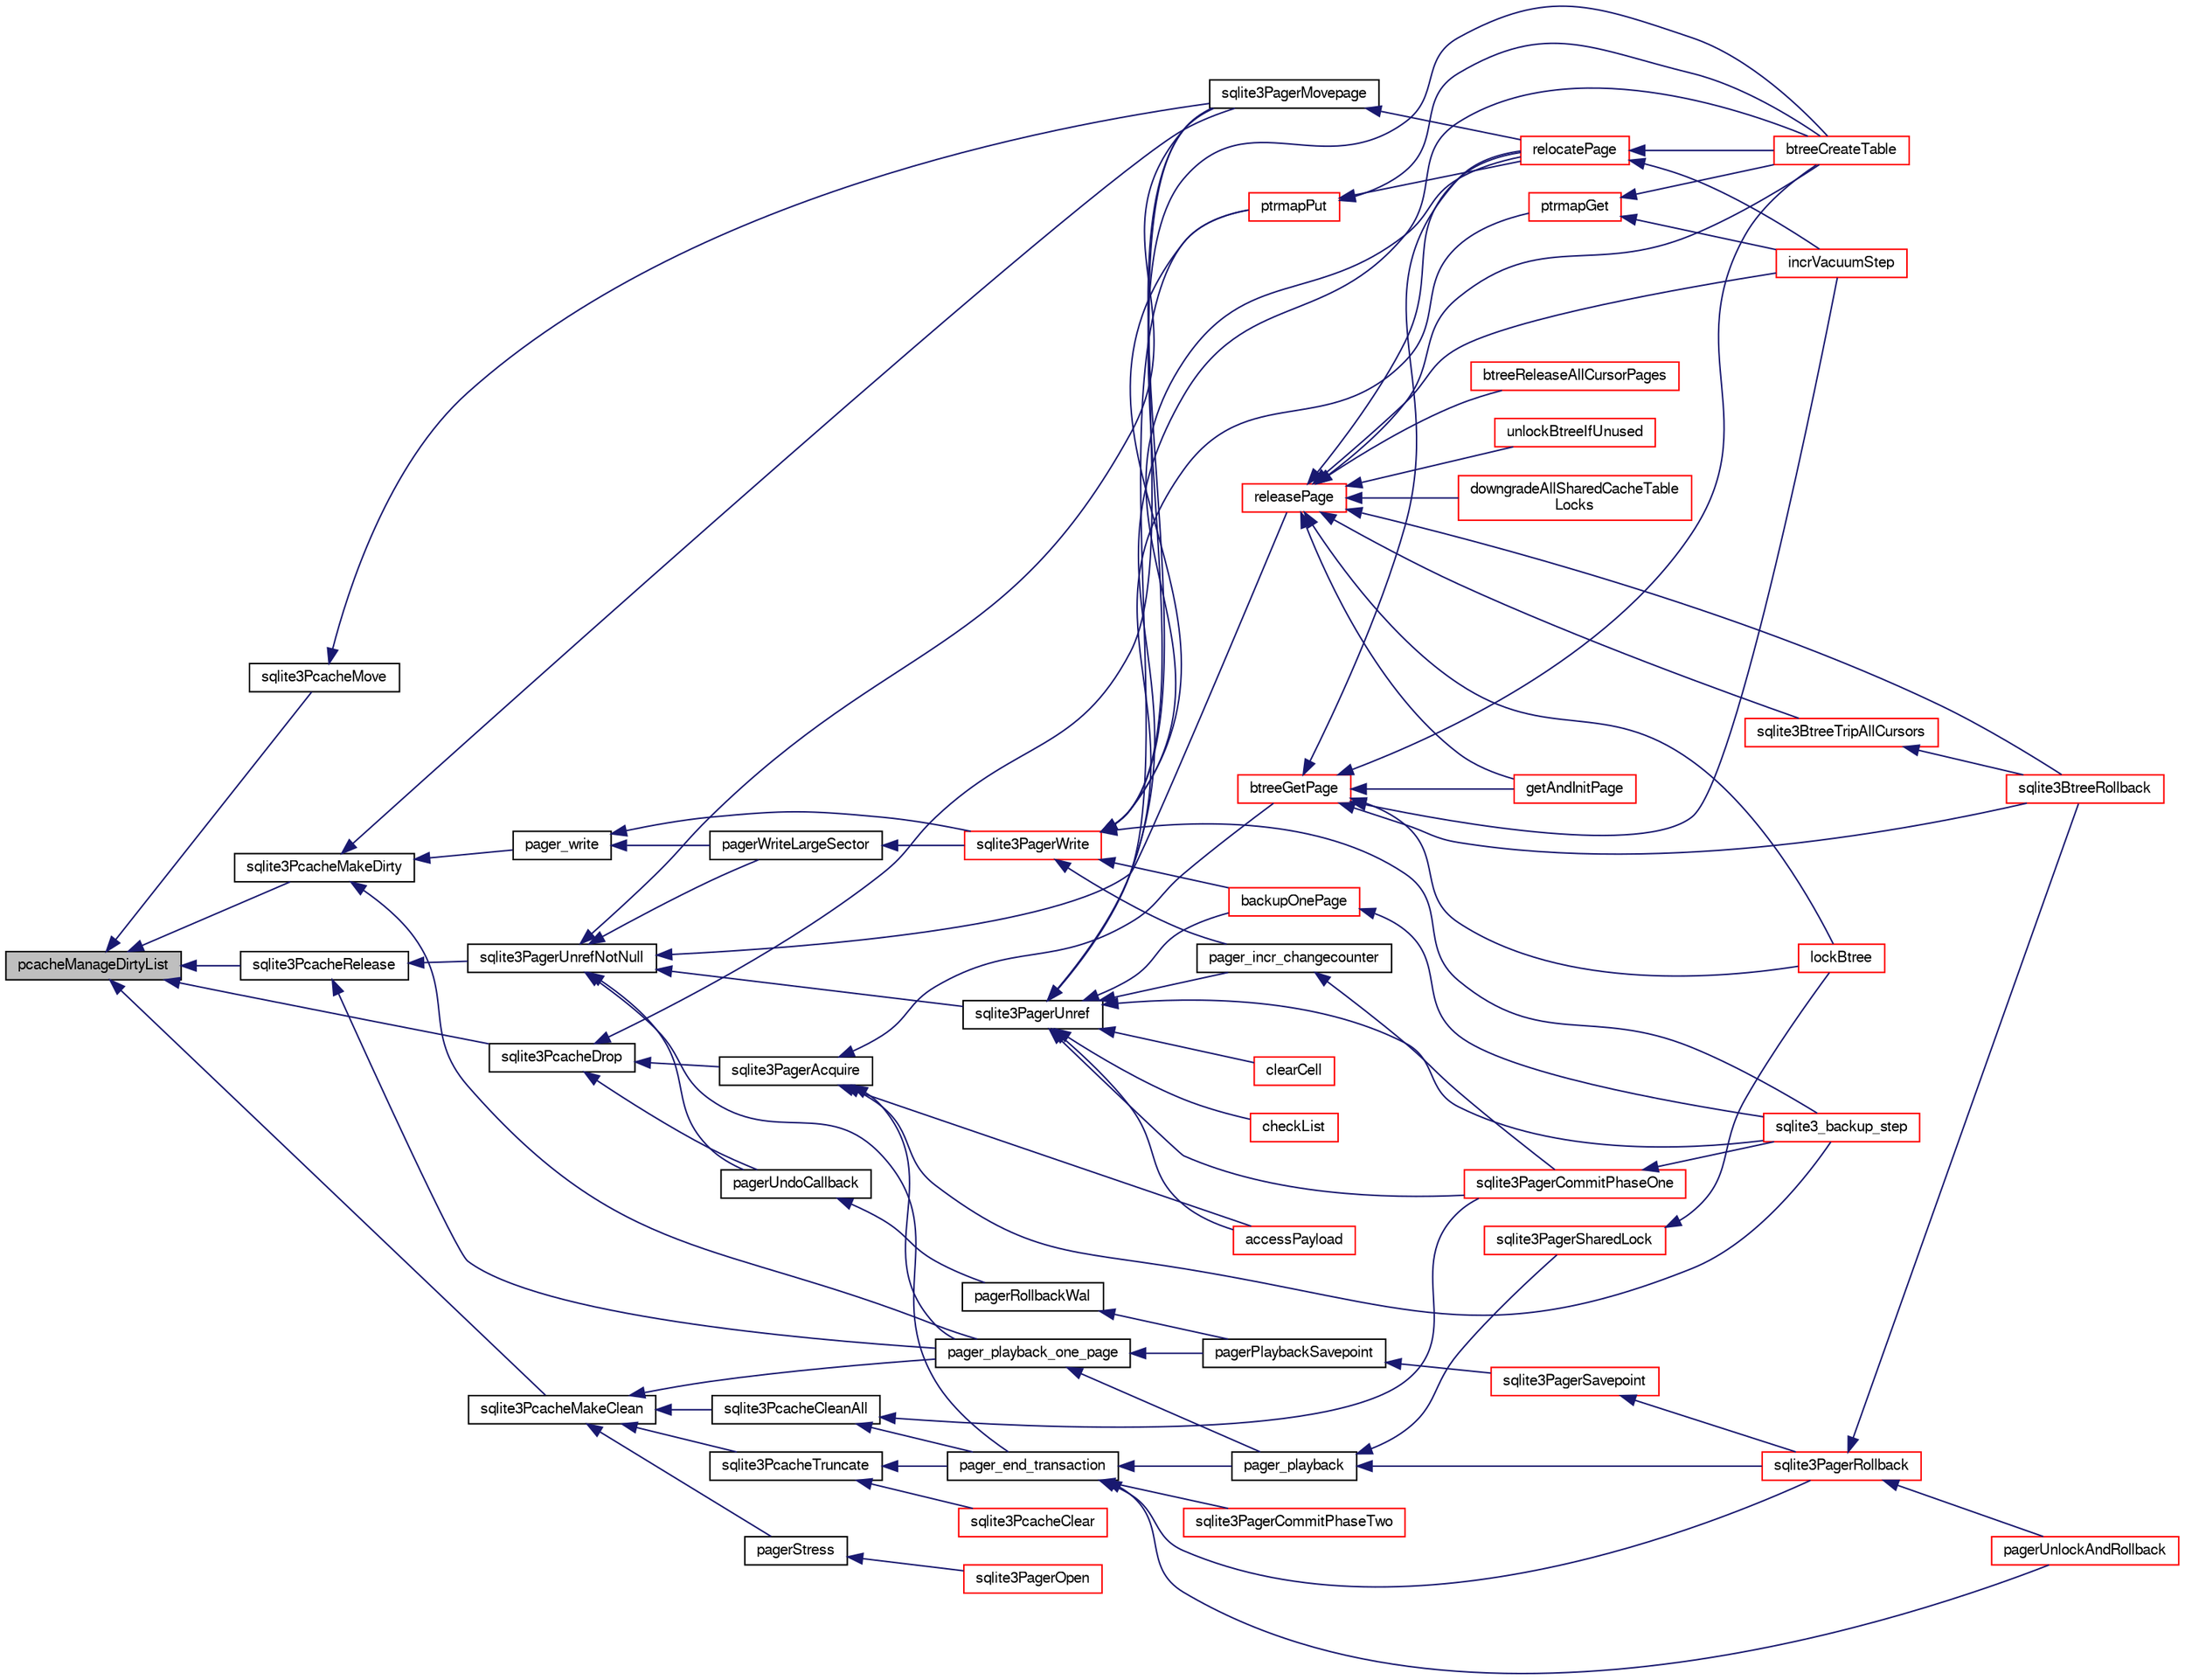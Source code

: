 digraph "pcacheManageDirtyList"
{
  edge [fontname="FreeSans",fontsize="10",labelfontname="FreeSans",labelfontsize="10"];
  node [fontname="FreeSans",fontsize="10",shape=record];
  rankdir="LR";
  Node237843 [label="pcacheManageDirtyList",height=0.2,width=0.4,color="black", fillcolor="grey75", style="filled", fontcolor="black"];
  Node237843 -> Node237844 [dir="back",color="midnightblue",fontsize="10",style="solid",fontname="FreeSans"];
  Node237844 [label="sqlite3PcacheRelease",height=0.2,width=0.4,color="black", fillcolor="white", style="filled",URL="$sqlite3_8c.html#ad07fc7a8130ad1e77861f345084b1b83"];
  Node237844 -> Node237845 [dir="back",color="midnightblue",fontsize="10",style="solid",fontname="FreeSans"];
  Node237845 [label="pager_playback_one_page",height=0.2,width=0.4,color="black", fillcolor="white", style="filled",URL="$sqlite3_8c.html#adfca1dee9939482792fe2b4ed982d00e"];
  Node237845 -> Node237846 [dir="back",color="midnightblue",fontsize="10",style="solid",fontname="FreeSans"];
  Node237846 [label="pager_playback",height=0.2,width=0.4,color="black", fillcolor="white", style="filled",URL="$sqlite3_8c.html#a9d9a750a9fc76eb4b668c8a16b164a65"];
  Node237846 -> Node237847 [dir="back",color="midnightblue",fontsize="10",style="solid",fontname="FreeSans"];
  Node237847 [label="sqlite3PagerSharedLock",height=0.2,width=0.4,color="red", fillcolor="white", style="filled",URL="$sqlite3_8c.html#a58c197b629fb6eaacf96c7add57c70df"];
  Node237847 -> Node238110 [dir="back",color="midnightblue",fontsize="10",style="solid",fontname="FreeSans"];
  Node238110 [label="lockBtree",height=0.2,width=0.4,color="red", fillcolor="white", style="filled",URL="$sqlite3_8c.html#a5b808194d3178be15705a420265cee9d"];
  Node237846 -> Node238113 [dir="back",color="midnightblue",fontsize="10",style="solid",fontname="FreeSans"];
  Node238113 [label="sqlite3PagerRollback",height=0.2,width=0.4,color="red", fillcolor="white", style="filled",URL="$sqlite3_8c.html#afdd2ecbb97b7a716892ff6bd10c7dfd0"];
  Node238113 -> Node238114 [dir="back",color="midnightblue",fontsize="10",style="solid",fontname="FreeSans"];
  Node238114 [label="pagerUnlockAndRollback",height=0.2,width=0.4,color="red", fillcolor="white", style="filled",URL="$sqlite3_8c.html#a02d96b7bf62c3b13ba905d168914518c"];
  Node238113 -> Node238168 [dir="back",color="midnightblue",fontsize="10",style="solid",fontname="FreeSans"];
  Node238168 [label="sqlite3BtreeRollback",height=0.2,width=0.4,color="red", fillcolor="white", style="filled",URL="$sqlite3_8c.html#a317473acdafdd688385c8954f09de186"];
  Node237845 -> Node238195 [dir="back",color="midnightblue",fontsize="10",style="solid",fontname="FreeSans"];
  Node238195 [label="pagerPlaybackSavepoint",height=0.2,width=0.4,color="black", fillcolor="white", style="filled",URL="$sqlite3_8c.html#aedf76c3b6661c4244cc3e2c5464fd12e"];
  Node238195 -> Node238196 [dir="back",color="midnightblue",fontsize="10",style="solid",fontname="FreeSans"];
  Node238196 [label="sqlite3PagerSavepoint",height=0.2,width=0.4,color="red", fillcolor="white", style="filled",URL="$sqlite3_8c.html#a8b5f1920b6a8b564a47e243868f2c8d4"];
  Node238196 -> Node238113 [dir="back",color="midnightblue",fontsize="10",style="solid",fontname="FreeSans"];
  Node237844 -> Node238189 [dir="back",color="midnightblue",fontsize="10",style="solid",fontname="FreeSans"];
  Node238189 [label="sqlite3PagerUnrefNotNull",height=0.2,width=0.4,color="black", fillcolor="white", style="filled",URL="$sqlite3_8c.html#a4b314f96f09f5c68c94672e420e31ab9"];
  Node238189 -> Node238190 [dir="back",color="midnightblue",fontsize="10",style="solid",fontname="FreeSans"];
  Node238190 [label="pager_end_transaction",height=0.2,width=0.4,color="black", fillcolor="white", style="filled",URL="$sqlite3_8c.html#a0814e2cfab386b1e3ba74528870339fe"];
  Node238190 -> Node238114 [dir="back",color="midnightblue",fontsize="10",style="solid",fontname="FreeSans"];
  Node238190 -> Node237846 [dir="back",color="midnightblue",fontsize="10",style="solid",fontname="FreeSans"];
  Node238190 -> Node238191 [dir="back",color="midnightblue",fontsize="10",style="solid",fontname="FreeSans"];
  Node238191 [label="sqlite3PagerCommitPhaseTwo",height=0.2,width=0.4,color="red", fillcolor="white", style="filled",URL="$sqlite3_8c.html#a18af1df44bbc3ae598f0559f6fc5861e"];
  Node238190 -> Node238113 [dir="back",color="midnightblue",fontsize="10",style="solid",fontname="FreeSans"];
  Node238189 -> Node238193 [dir="back",color="midnightblue",fontsize="10",style="solid",fontname="FreeSans"];
  Node238193 [label="pagerUndoCallback",height=0.2,width=0.4,color="black", fillcolor="white", style="filled",URL="$sqlite3_8c.html#aca578b7eaed97dbbc2219eb67e1de24f"];
  Node238193 -> Node238194 [dir="back",color="midnightblue",fontsize="10",style="solid",fontname="FreeSans"];
  Node238194 [label="pagerRollbackWal",height=0.2,width=0.4,color="black", fillcolor="white", style="filled",URL="$sqlite3_8c.html#a80911cae8e3a137646b54d4e3e52147b"];
  Node238194 -> Node238195 [dir="back",color="midnightblue",fontsize="10",style="solid",fontname="FreeSans"];
  Node238189 -> Node238199 [dir="back",color="midnightblue",fontsize="10",style="solid",fontname="FreeSans"];
  Node238199 [label="sqlite3PagerUnref",height=0.2,width=0.4,color="black", fillcolor="white", style="filled",URL="$sqlite3_8c.html#aa9d040b7f24a8a5d99bf96863b52cd15"];
  Node238199 -> Node238200 [dir="back",color="midnightblue",fontsize="10",style="solid",fontname="FreeSans"];
  Node238200 [label="pager_incr_changecounter",height=0.2,width=0.4,color="black", fillcolor="white", style="filled",URL="$sqlite3_8c.html#add9f57a131d488bb6fc49dedc5a4df81"];
  Node238200 -> Node238201 [dir="back",color="midnightblue",fontsize="10",style="solid",fontname="FreeSans"];
  Node238201 [label="sqlite3PagerCommitPhaseOne",height=0.2,width=0.4,color="red", fillcolor="white", style="filled",URL="$sqlite3_8c.html#a2baf986bff9120486e9acc5951494ea7"];
  Node238201 -> Node238062 [dir="back",color="midnightblue",fontsize="10",style="solid",fontname="FreeSans"];
  Node238062 [label="sqlite3_backup_step",height=0.2,width=0.4,color="red", fillcolor="white", style="filled",URL="$sqlite3_8h.html#a1699b75e98d082eebc465a9e64c35269"];
  Node238199 -> Node238201 [dir="back",color="midnightblue",fontsize="10",style="solid",fontname="FreeSans"];
  Node238199 -> Node238202 [dir="back",color="midnightblue",fontsize="10",style="solid",fontname="FreeSans"];
  Node238202 [label="ptrmapPut",height=0.2,width=0.4,color="red", fillcolor="white", style="filled",URL="$sqlite3_8c.html#ac16fbe55892f29324ac5d09957374ed0"];
  Node238202 -> Node238159 [dir="back",color="midnightblue",fontsize="10",style="solid",fontname="FreeSans"];
  Node238159 [label="relocatePage",height=0.2,width=0.4,color="red", fillcolor="white", style="filled",URL="$sqlite3_8c.html#af8fb5934ff87b02845c89350c57fd2bc"];
  Node238159 -> Node238160 [dir="back",color="midnightblue",fontsize="10",style="solid",fontname="FreeSans"];
  Node238160 [label="incrVacuumStep",height=0.2,width=0.4,color="red", fillcolor="white", style="filled",URL="$sqlite3_8c.html#a68a85130a567f1700dc0907ec9227892"];
  Node238159 -> Node238166 [dir="back",color="midnightblue",fontsize="10",style="solid",fontname="FreeSans"];
  Node238166 [label="btreeCreateTable",height=0.2,width=0.4,color="red", fillcolor="white", style="filled",URL="$sqlite3_8c.html#a48e09eaac366a6b585edd02553872954"];
  Node238202 -> Node238166 [dir="back",color="midnightblue",fontsize="10",style="solid",fontname="FreeSans"];
  Node238199 -> Node238207 [dir="back",color="midnightblue",fontsize="10",style="solid",fontname="FreeSans"];
  Node238207 [label="ptrmapGet",height=0.2,width=0.4,color="red", fillcolor="white", style="filled",URL="$sqlite3_8c.html#ae91bfd9c1bec807a52a384d2ed01934b"];
  Node238207 -> Node238160 [dir="back",color="midnightblue",fontsize="10",style="solid",fontname="FreeSans"];
  Node238207 -> Node238166 [dir="back",color="midnightblue",fontsize="10",style="solid",fontname="FreeSans"];
  Node238199 -> Node238170 [dir="back",color="midnightblue",fontsize="10",style="solid",fontname="FreeSans"];
  Node238170 [label="accessPayload",height=0.2,width=0.4,color="red", fillcolor="white", style="filled",URL="$sqlite3_8c.html#acf70e6d3cb6afd54d677b3dffb6959d2"];
  Node238199 -> Node238180 [dir="back",color="midnightblue",fontsize="10",style="solid",fontname="FreeSans"];
  Node238180 [label="clearCell",height=0.2,width=0.4,color="red", fillcolor="white", style="filled",URL="$sqlite3_8c.html#acde9692b1b53b7e35fa3ee62c01a0341"];
  Node238199 -> Node238166 [dir="back",color="midnightblue",fontsize="10",style="solid",fontname="FreeSans"];
  Node238199 -> Node238209 [dir="back",color="midnightblue",fontsize="10",style="solid",fontname="FreeSans"];
  Node238209 [label="checkList",height=0.2,width=0.4,color="red", fillcolor="white", style="filled",URL="$sqlite3_8c.html#a7c888a9a7f402383d462ddef0e59f52e"];
  Node238199 -> Node238210 [dir="back",color="midnightblue",fontsize="10",style="solid",fontname="FreeSans"];
  Node238210 [label="backupOnePage",height=0.2,width=0.4,color="red", fillcolor="white", style="filled",URL="$sqlite3_8c.html#a7efb6a8380d746b14e73db99ad3428a2"];
  Node238210 -> Node238062 [dir="back",color="midnightblue",fontsize="10",style="solid",fontname="FreeSans"];
  Node238199 -> Node238062 [dir="back",color="midnightblue",fontsize="10",style="solid",fontname="FreeSans"];
  Node238189 -> Node238216 [dir="back",color="midnightblue",fontsize="10",style="solid",fontname="FreeSans"];
  Node238216 [label="pagerWriteLargeSector",height=0.2,width=0.4,color="black", fillcolor="white", style="filled",URL="$sqlite3_8c.html#a06334f0cc1c2dc95ffe29c2359928b92"];
  Node238216 -> Node238217 [dir="back",color="midnightblue",fontsize="10",style="solid",fontname="FreeSans"];
  Node238217 [label="sqlite3PagerWrite",height=0.2,width=0.4,color="red", fillcolor="white", style="filled",URL="$sqlite3_8c.html#ad4b8aee028ee99575b0748b299e04ed0"];
  Node238217 -> Node238200 [dir="back",color="midnightblue",fontsize="10",style="solid",fontname="FreeSans"];
  Node238217 -> Node238218 [dir="back",color="midnightblue",fontsize="10",style="solid",fontname="FreeSans"];
  Node238218 [label="sqlite3PagerMovepage",height=0.2,width=0.4,color="black", fillcolor="white", style="filled",URL="$sqlite3_8c.html#a8cdedc7a185709301f12c4d7b305aa1e"];
  Node238218 -> Node238159 [dir="back",color="midnightblue",fontsize="10",style="solid",fontname="FreeSans"];
  Node238217 -> Node238202 [dir="back",color="midnightblue",fontsize="10",style="solid",fontname="FreeSans"];
  Node238217 -> Node238159 [dir="back",color="midnightblue",fontsize="10",style="solid",fontname="FreeSans"];
  Node238217 -> Node238166 [dir="back",color="midnightblue",fontsize="10",style="solid",fontname="FreeSans"];
  Node238217 -> Node238210 [dir="back",color="midnightblue",fontsize="10",style="solid",fontname="FreeSans"];
  Node238217 -> Node238062 [dir="back",color="midnightblue",fontsize="10",style="solid",fontname="FreeSans"];
  Node238189 -> Node238218 [dir="back",color="midnightblue",fontsize="10",style="solid",fontname="FreeSans"];
  Node238189 -> Node238223 [dir="back",color="midnightblue",fontsize="10",style="solid",fontname="FreeSans"];
  Node238223 [label="releasePage",height=0.2,width=0.4,color="red", fillcolor="white", style="filled",URL="$sqlite3_8c.html#a92c6fb14f9bcf117440c35116c26d6c4"];
  Node238223 -> Node238224 [dir="back",color="midnightblue",fontsize="10",style="solid",fontname="FreeSans"];
  Node238224 [label="downgradeAllSharedCacheTable\lLocks",height=0.2,width=0.4,color="red", fillcolor="white", style="filled",URL="$sqlite3_8c.html#a190cd892d7b1636800149aa2fb20f4ef"];
  Node238223 -> Node238226 [dir="back",color="midnightblue",fontsize="10",style="solid",fontname="FreeSans"];
  Node238226 [label="btreeReleaseAllCursorPages",height=0.2,width=0.4,color="red", fillcolor="white", style="filled",URL="$sqlite3_8c.html#a8535e63c9127b9f6b5b136cab41cbdd7"];
  Node238223 -> Node238130 [dir="back",color="midnightblue",fontsize="10",style="solid",fontname="FreeSans"];
  Node238130 [label="getAndInitPage",height=0.2,width=0.4,color="red", fillcolor="white", style="filled",URL="$sqlite3_8c.html#ae85122d12808231a8d58459440a405ab"];
  Node238223 -> Node238110 [dir="back",color="midnightblue",fontsize="10",style="solid",fontname="FreeSans"];
  Node238223 -> Node238227 [dir="back",color="midnightblue",fontsize="10",style="solid",fontname="FreeSans"];
  Node238227 [label="unlockBtreeIfUnused",height=0.2,width=0.4,color="red", fillcolor="white", style="filled",URL="$sqlite3_8c.html#ada198bfad4d2c61e88bd9317e98cc96c"];
  Node238223 -> Node238159 [dir="back",color="midnightblue",fontsize="10",style="solid",fontname="FreeSans"];
  Node238223 -> Node238160 [dir="back",color="midnightblue",fontsize="10",style="solid",fontname="FreeSans"];
  Node238223 -> Node238229 [dir="back",color="midnightblue",fontsize="10",style="solid",fontname="FreeSans"];
  Node238229 [label="sqlite3BtreeTripAllCursors",height=0.2,width=0.4,color="red", fillcolor="white", style="filled",URL="$sqlite3_8c.html#a7e94025b9bd56e9e9ccf148d1a0e1acf"];
  Node238229 -> Node238168 [dir="back",color="midnightblue",fontsize="10",style="solid",fontname="FreeSans"];
  Node238223 -> Node238168 [dir="back",color="midnightblue",fontsize="10",style="solid",fontname="FreeSans"];
  Node238223 -> Node238166 [dir="back",color="midnightblue",fontsize="10",style="solid",fontname="FreeSans"];
  Node237843 -> Node238231 [dir="back",color="midnightblue",fontsize="10",style="solid",fontname="FreeSans"];
  Node238231 [label="sqlite3PcacheDrop",height=0.2,width=0.4,color="black", fillcolor="white", style="filled",URL="$sqlite3_8c.html#a78667811e7a2a7e75117cd6ec9cf6486"];
  Node238231 -> Node238193 [dir="back",color="midnightblue",fontsize="10",style="solid",fontname="FreeSans"];
  Node238231 -> Node238128 [dir="back",color="midnightblue",fontsize="10",style="solid",fontname="FreeSans"];
  Node238128 [label="sqlite3PagerAcquire",height=0.2,width=0.4,color="black", fillcolor="white", style="filled",URL="$sqlite3_8c.html#a22a53daafd2bd778cda390312651f994"];
  Node238128 -> Node237845 [dir="back",color="midnightblue",fontsize="10",style="solid",fontname="FreeSans"];
  Node238128 -> Node238129 [dir="back",color="midnightblue",fontsize="10",style="solid",fontname="FreeSans"];
  Node238129 [label="btreeGetPage",height=0.2,width=0.4,color="red", fillcolor="white", style="filled",URL="$sqlite3_8c.html#ac59679e30ceb0190614fbd19a7feb6de"];
  Node238129 -> Node238130 [dir="back",color="midnightblue",fontsize="10",style="solid",fontname="FreeSans"];
  Node238129 -> Node238110 [dir="back",color="midnightblue",fontsize="10",style="solid",fontname="FreeSans"];
  Node238129 -> Node238159 [dir="back",color="midnightblue",fontsize="10",style="solid",fontname="FreeSans"];
  Node238129 -> Node238160 [dir="back",color="midnightblue",fontsize="10",style="solid",fontname="FreeSans"];
  Node238129 -> Node238168 [dir="back",color="midnightblue",fontsize="10",style="solid",fontname="FreeSans"];
  Node238129 -> Node238166 [dir="back",color="midnightblue",fontsize="10",style="solid",fontname="FreeSans"];
  Node238128 -> Node238170 [dir="back",color="midnightblue",fontsize="10",style="solid",fontname="FreeSans"];
  Node238128 -> Node238062 [dir="back",color="midnightblue",fontsize="10",style="solid",fontname="FreeSans"];
  Node238231 -> Node238218 [dir="back",color="midnightblue",fontsize="10",style="solid",fontname="FreeSans"];
  Node237843 -> Node238232 [dir="back",color="midnightblue",fontsize="10",style="solid",fontname="FreeSans"];
  Node238232 [label="sqlite3PcacheMakeDirty",height=0.2,width=0.4,color="black", fillcolor="white", style="filled",URL="$sqlite3_8c.html#ab2add4c541df2d0b57a993930ee18a3a"];
  Node238232 -> Node237845 [dir="back",color="midnightblue",fontsize="10",style="solid",fontname="FreeSans"];
  Node238232 -> Node238233 [dir="back",color="midnightblue",fontsize="10",style="solid",fontname="FreeSans"];
  Node238233 [label="pager_write",height=0.2,width=0.4,color="black", fillcolor="white", style="filled",URL="$sqlite3_8c.html#aa5dbf1a9dcccf0aa140b04b81325517f"];
  Node238233 -> Node238216 [dir="back",color="midnightblue",fontsize="10",style="solid",fontname="FreeSans"];
  Node238233 -> Node238217 [dir="back",color="midnightblue",fontsize="10",style="solid",fontname="FreeSans"];
  Node238232 -> Node238218 [dir="back",color="midnightblue",fontsize="10",style="solid",fontname="FreeSans"];
  Node237843 -> Node238234 [dir="back",color="midnightblue",fontsize="10",style="solid",fontname="FreeSans"];
  Node238234 [label="sqlite3PcacheMakeClean",height=0.2,width=0.4,color="black", fillcolor="white", style="filled",URL="$sqlite3_8c.html#ac00d8abc5cdfaa4da090c03d2b24711c"];
  Node238234 -> Node238235 [dir="back",color="midnightblue",fontsize="10",style="solid",fontname="FreeSans"];
  Node238235 [label="sqlite3PcacheCleanAll",height=0.2,width=0.4,color="black", fillcolor="white", style="filled",URL="$sqlite3_8c.html#a65aa4d4f73373a161a96fafe219b86a7"];
  Node238235 -> Node238190 [dir="back",color="midnightblue",fontsize="10",style="solid",fontname="FreeSans"];
  Node238235 -> Node238201 [dir="back",color="midnightblue",fontsize="10",style="solid",fontname="FreeSans"];
  Node238234 -> Node238236 [dir="back",color="midnightblue",fontsize="10",style="solid",fontname="FreeSans"];
  Node238236 [label="sqlite3PcacheTruncate",height=0.2,width=0.4,color="black", fillcolor="white", style="filled",URL="$sqlite3_8c.html#aa25da46a83609c408a14977a087af782"];
  Node238236 -> Node238237 [dir="back",color="midnightblue",fontsize="10",style="solid",fontname="FreeSans"];
  Node238237 [label="sqlite3PcacheClear",height=0.2,width=0.4,color="red", fillcolor="white", style="filled",URL="$sqlite3_8c.html#ae4bcea77d6c756c9ad6ef25739172928"];
  Node238236 -> Node238190 [dir="back",color="midnightblue",fontsize="10",style="solid",fontname="FreeSans"];
  Node238234 -> Node237845 [dir="back",color="midnightblue",fontsize="10",style="solid",fontname="FreeSans"];
  Node238234 -> Node238213 [dir="back",color="midnightblue",fontsize="10",style="solid",fontname="FreeSans"];
  Node238213 [label="pagerStress",height=0.2,width=0.4,color="black", fillcolor="white", style="filled",URL="$sqlite3_8c.html#abb21a3a371038e9e3e69af0f21a1b386"];
  Node238213 -> Node238214 [dir="back",color="midnightblue",fontsize="10",style="solid",fontname="FreeSans"];
  Node238214 [label="sqlite3PagerOpen",height=0.2,width=0.4,color="red", fillcolor="white", style="filled",URL="$sqlite3_8c.html#a5b4a74e8a1754922c482b7af19b30611"];
  Node237843 -> Node238247 [dir="back",color="midnightblue",fontsize="10",style="solid",fontname="FreeSans"];
  Node238247 [label="sqlite3PcacheMove",height=0.2,width=0.4,color="black", fillcolor="white", style="filled",URL="$sqlite3_8c.html#a51ea21b4bc5c6d0534aa0f67dcb6c4dc"];
  Node238247 -> Node238218 [dir="back",color="midnightblue",fontsize="10",style="solid",fontname="FreeSans"];
}
